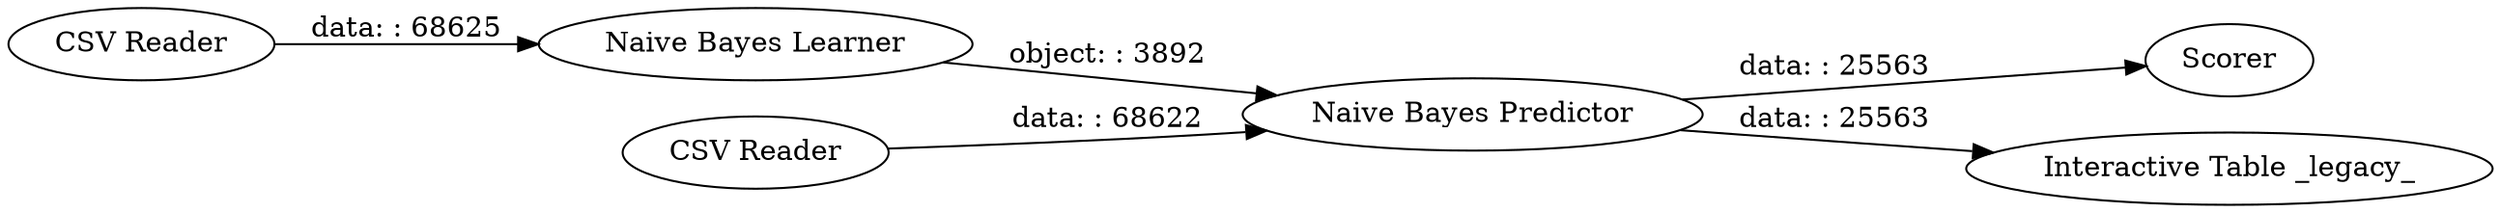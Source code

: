 digraph {
	"6877027320818736838_8" [label="CSV Reader"]
	"6877027320818736838_5" [label="Naive Bayes Predictor"]
	"6877027320818736838_4" [label="Naive Bayes Learner"]
	"6877027320818736838_7" [label=Scorer]
	"6877027320818736838_6" [label="Interactive Table _legacy_"]
	"6877027320818736838_9" [label="CSV Reader"]
	"6877027320818736838_5" -> "6877027320818736838_6" [label="data: : 25563"]
	"6877027320818736838_5" -> "6877027320818736838_7" [label="data: : 25563"]
	"6877027320818736838_8" -> "6877027320818736838_4" [label="data: : 68625"]
	"6877027320818736838_9" -> "6877027320818736838_5" [label="data: : 68622"]
	"6877027320818736838_4" -> "6877027320818736838_5" [label="object: : 3892"]
	rankdir=LR
}
